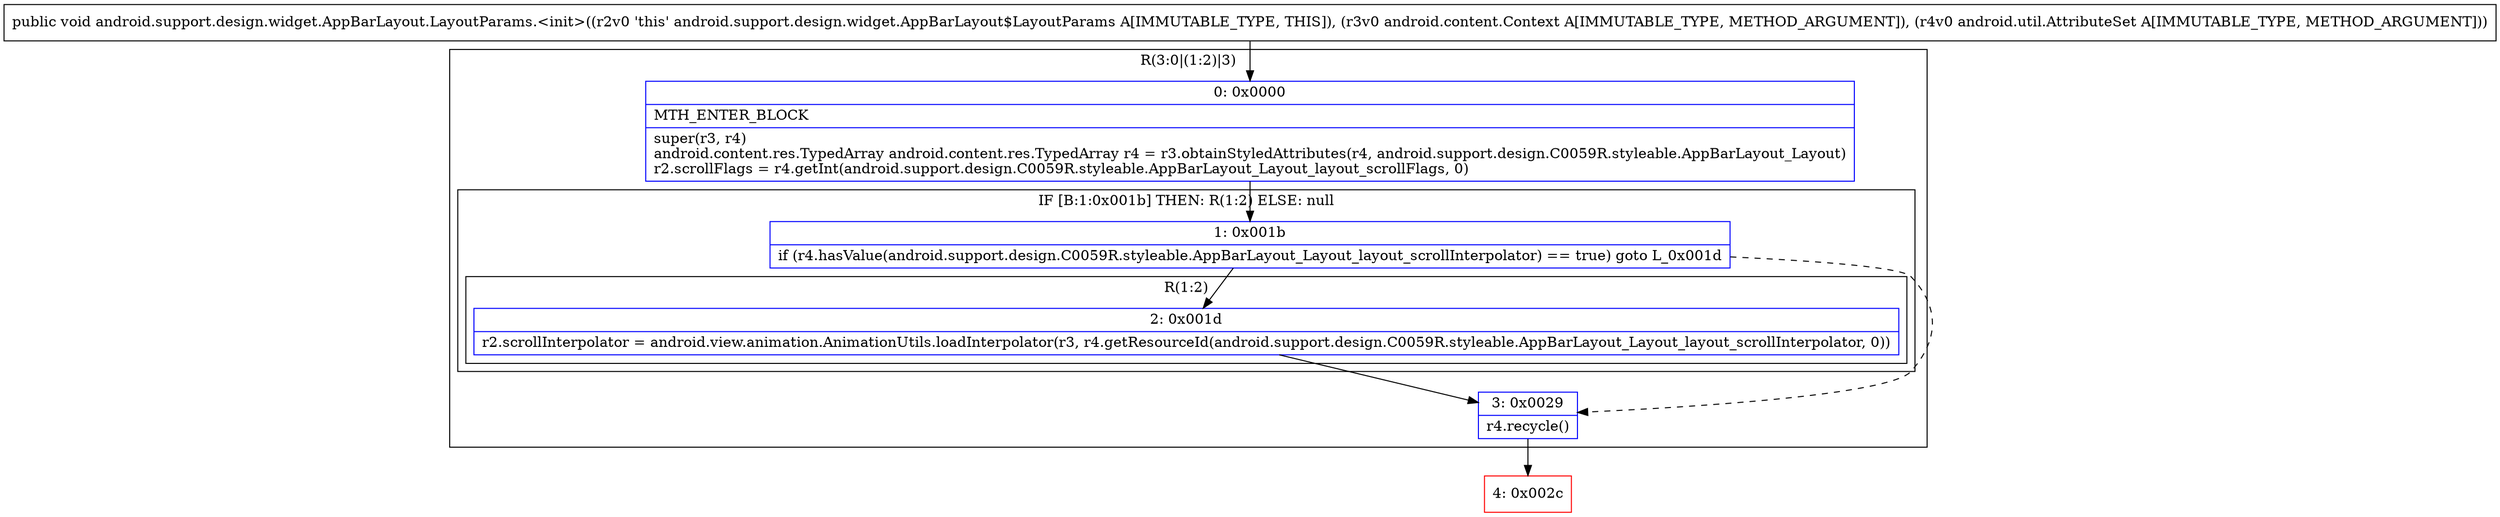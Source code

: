 digraph "CFG forandroid.support.design.widget.AppBarLayout.LayoutParams.\<init\>(Landroid\/content\/Context;Landroid\/util\/AttributeSet;)V" {
subgraph cluster_Region_692830664 {
label = "R(3:0|(1:2)|3)";
node [shape=record,color=blue];
Node_0 [shape=record,label="{0\:\ 0x0000|MTH_ENTER_BLOCK\l|super(r3, r4)\landroid.content.res.TypedArray android.content.res.TypedArray r4 = r3.obtainStyledAttributes(r4, android.support.design.C0059R.styleable.AppBarLayout_Layout)\lr2.scrollFlags = r4.getInt(android.support.design.C0059R.styleable.AppBarLayout_Layout_layout_scrollFlags, 0)\l}"];
subgraph cluster_IfRegion_889869728 {
label = "IF [B:1:0x001b] THEN: R(1:2) ELSE: null";
node [shape=record,color=blue];
Node_1 [shape=record,label="{1\:\ 0x001b|if (r4.hasValue(android.support.design.C0059R.styleable.AppBarLayout_Layout_layout_scrollInterpolator) == true) goto L_0x001d\l}"];
subgraph cluster_Region_992466852 {
label = "R(1:2)";
node [shape=record,color=blue];
Node_2 [shape=record,label="{2\:\ 0x001d|r2.scrollInterpolator = android.view.animation.AnimationUtils.loadInterpolator(r3, r4.getResourceId(android.support.design.C0059R.styleable.AppBarLayout_Layout_layout_scrollInterpolator, 0))\l}"];
}
}
Node_3 [shape=record,label="{3\:\ 0x0029|r4.recycle()\l}"];
}
Node_4 [shape=record,color=red,label="{4\:\ 0x002c}"];
MethodNode[shape=record,label="{public void android.support.design.widget.AppBarLayout.LayoutParams.\<init\>((r2v0 'this' android.support.design.widget.AppBarLayout$LayoutParams A[IMMUTABLE_TYPE, THIS]), (r3v0 android.content.Context A[IMMUTABLE_TYPE, METHOD_ARGUMENT]), (r4v0 android.util.AttributeSet A[IMMUTABLE_TYPE, METHOD_ARGUMENT])) }"];
MethodNode -> Node_0;
Node_0 -> Node_1;
Node_1 -> Node_2;
Node_1 -> Node_3[style=dashed];
Node_2 -> Node_3;
Node_3 -> Node_4;
}


